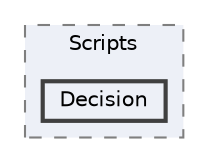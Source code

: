 digraph "C:/Users/siebe/Desktop/extra3/Assets/Scripts/Decision"
{
 // LATEX_PDF_SIZE
  bgcolor="transparent";
  edge [fontname=Helvetica,fontsize=10,labelfontname=Helvetica,labelfontsize=10];
  node [fontname=Helvetica,fontsize=10,shape=box,height=0.2,width=0.4];
  compound=true
  subgraph clusterdir_f13b41af88cf68434578284aaf699e39 {
    graph [ bgcolor="#edf0f7", pencolor="grey50", label="Scripts", fontname=Helvetica,fontsize=10 style="filled,dashed", URL="dir_f13b41af88cf68434578284aaf699e39.html",tooltip=""]
  dir_b6c1e4a8697b8adfcf9db57415885e9b [label="Decision", fillcolor="#edf0f7", color="grey25", style="filled,bold", URL="dir_b6c1e4a8697b8adfcf9db57415885e9b.html",tooltip=""];
  }
}

